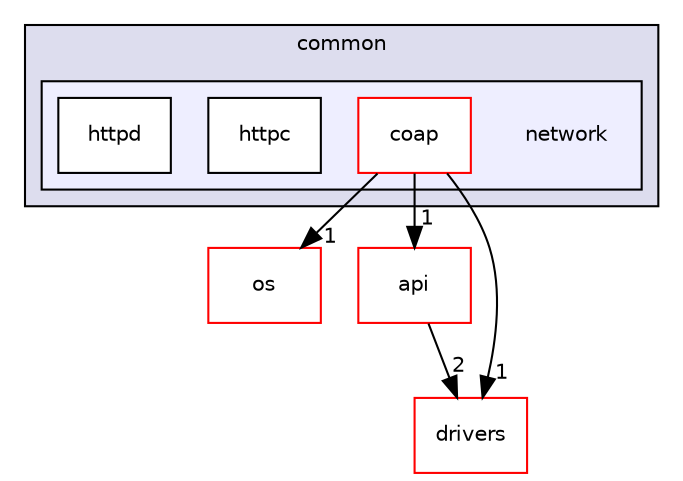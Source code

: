 digraph "network" {
  compound=true
  node [ fontsize="10", fontname="Helvetica"];
  edge [ labelfontsize="10", labelfontname="Helvetica"];
  subgraph clusterdir_407195b71e2fda49d4a285654b5b25b9 {
    graph [ bgcolor="#ddddee", pencolor="black", label="common" fontname="Helvetica", fontsize="10", URL="dir_407195b71e2fda49d4a285654b5b25b9.html"]
  subgraph clusterdir_199fc8db423d23fe221af67c9b9ab28d {
    graph [ bgcolor="#eeeeff", pencolor="black", label="" URL="dir_199fc8db423d23fe221af67c9b9ab28d.html"];
    dir_199fc8db423d23fe221af67c9b9ab28d [shape=plaintext label="network"];
    dir_343c3b8af3990974a3d33eb9b8a837fd [shape=box label="coap" color="red" fillcolor="white" style="filled" URL="dir_343c3b8af3990974a3d33eb9b8a837fd.html"];
    dir_ad5b78d108ccb48c78676afdc0ab2c28 [shape=box label="httpc" color="black" fillcolor="white" style="filled" URL="dir_ad5b78d108ccb48c78676afdc0ab2c28.html"];
    dir_7160857054ab51eb3bf9dbf9c645efb3 [shape=box label="httpd" color="black" fillcolor="white" style="filled" URL="dir_7160857054ab51eb3bf9dbf9c645efb3.html"];
  }
  }
  dir_06ad8601b5326a8d3233cc0ad1522a15 [shape=box label="os" fillcolor="white" style="filled" color="red" URL="dir_06ad8601b5326a8d3233cc0ad1522a15.html"];
  dir_435a1cbcff50261cf8c3dbf8934d9571 [shape=box label="api" fillcolor="white" style="filled" color="red" URL="dir_435a1cbcff50261cf8c3dbf8934d9571.html"];
  dir_2f5c403069b5344eab7b4067fcd4aac1 [shape=box label="drivers" fillcolor="white" style="filled" color="red" URL="dir_2f5c403069b5344eab7b4067fcd4aac1.html"];
  dir_343c3b8af3990974a3d33eb9b8a837fd->dir_06ad8601b5326a8d3233cc0ad1522a15 [headlabel="1", labeldistance=1.5 headhref="dir_000022_000019.html"];
  dir_343c3b8af3990974a3d33eb9b8a837fd->dir_435a1cbcff50261cf8c3dbf8934d9571 [headlabel="1", labeldistance=1.5 headhref="dir_000022_000024.html"];
  dir_343c3b8af3990974a3d33eb9b8a837fd->dir_2f5c403069b5344eab7b4067fcd4aac1 [headlabel="1", labeldistance=1.5 headhref="dir_000022_000026.html"];
  dir_435a1cbcff50261cf8c3dbf8934d9571->dir_2f5c403069b5344eab7b4067fcd4aac1 [headlabel="2", labeldistance=1.5 headhref="dir_000024_000026.html"];
}
